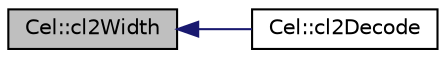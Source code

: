 digraph G
{
  edge [fontname="Helvetica",fontsize="10",labelfontname="Helvetica",labelfontsize="10"];
  node [fontname="Helvetica",fontsize="10",shape=record];
  rankdir="LR";
  Node1 [label="Cel::cl2Width",height=0.2,width=0.4,color="black", fillcolor="grey75", style="filled" fontcolor="black"];
  Node1 -> Node2 [dir="back",color="midnightblue",fontsize="10",style="solid",fontname="Helvetica"];
  Node2 [label="Cel::cl2Decode",height=0.2,width=0.4,color="black", fillcolor="white", style="filled",URL="$namespace_cel.html#a52b72d9efc3a7d6ce9299fbf03f5e10e"];
}
